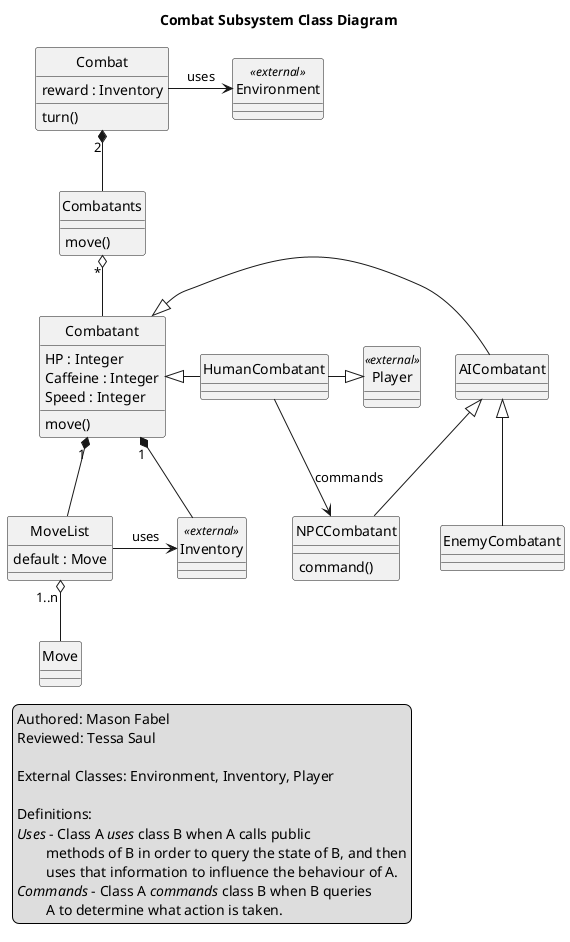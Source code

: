 @startuml
hide circle
skinparam shadowing false

title Combat Subsystem Class Diagram
legend left
	Authored: Mason Fabel
	Reviewed: Tessa Saul

	External Classes: Environment, Inventory, Player

	Definitions:
	<i>Uses</i> - Class A <i>uses</i> class B when A calls public 
		methods of B in order to query the state of B, and then
		uses that information to influence the behaviour of A.
	<i>Commands</i> - Class A <i>commands</i> class B when B queries
		A to determine what action is taken.
endlegend

class Combat {
	reward : Inventory
	turn()
}
Combat "2" *-down- Combatants
Combat -right-> Environment : uses

class Combatants {
	move()
}
Combatants "*" o-down- Combatant

class Combatant {
	HP : Integer
	Caffeine : Integer
	Speed : Integer
	move()
}
Combatant "1" *-down- Inventory
Combatant "1" *-down- MoveList


class HumanCombatant
HumanCombatant -left-|> Combatant
HumanCombatant -right-|> Player
HumanCombatant -down-> NPCCombatant : commands

class Player <<external>>

class AICombatant
AICombatant -left-|> Combatant

class EnemyCombatant
EnemyCombatant -up-|> AICombatant

class NPCCombatant {
	command()
}
NPCCombatant -up-|> AICombatant

class Inventory <<external>>

class MoveList {
	default : Move
}
MoveList "1..n" o-down- Move
MoveList -right-> Inventory : uses


class Move


class Environment <<external>>

@enduml
